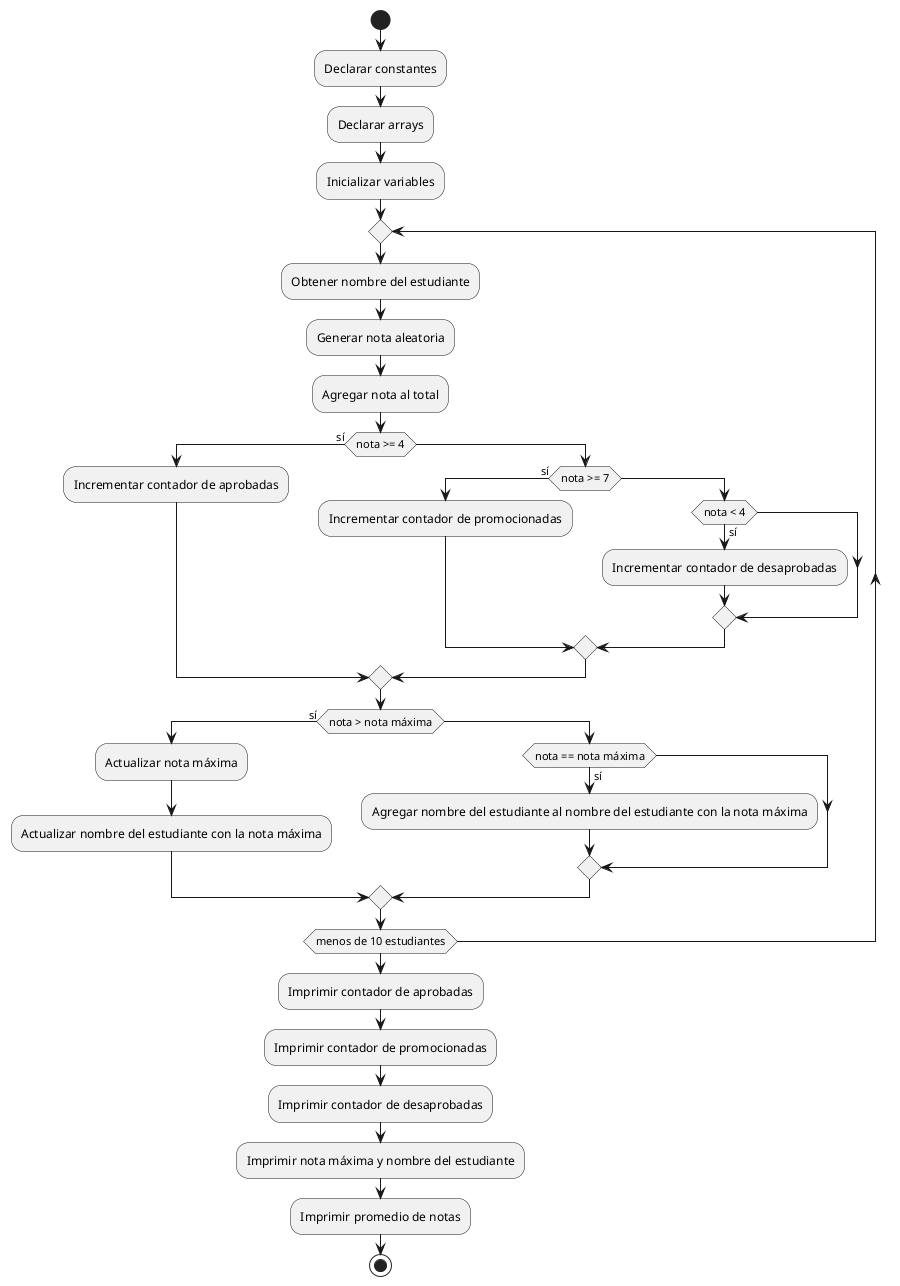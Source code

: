 @startuml
start
:Declarar constantes;
:Declarar arrays;
:Inicializar variables;
repeat
  :Obtener nombre del estudiante;
  :Generar nota aleatoria;
  :Agregar nota al total;
  if (nota >= 4) then (sí)
    :Incrementar contador de aprobadas;
  else
    if (nota >= 7) then (sí)
      :Incrementar contador de promocionadas;
    else
      if (nota < 4) then (sí)
        :Incrementar contador de desaprobadas;
      endif
    endif
  endif
  if (nota > nota máxima) then (sí)
    :Actualizar nota máxima;
    :Actualizar nombre del estudiante con la nota máxima;
  else
    if (nota == nota máxima) then (sí)
      :Agregar nombre del estudiante al nombre del estudiante con la nota máxima;
    endif
  endif
repeat while (menos de 10 estudiantes)
:Imprimir contador de aprobadas;
:Imprimir contador de promocionadas;
:Imprimir contador de desaprobadas;
:Imprimir nota máxima y nombre del estudiante;
:Imprimir promedio de notas;
stop
@enduml
